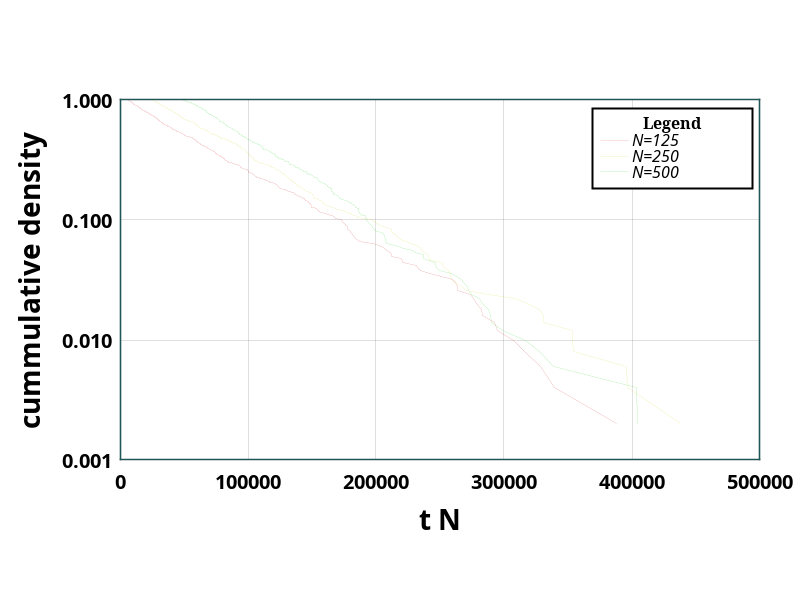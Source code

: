 {
  "sha1": "rzpkzx6ax1065dtmcmwymiesgsh8qp5",
  "insertion": {
    "when": "2024-06-04T17:28:44.493Z",
    "user": "plantuml@gmail.com"
  }
}
@startjcckit(800,600)
data/curves = n125 n250 n500
data/common/y = 1 0.998 0.996 0.994 0.992 0.99 0.988 0.986 0.984 0.982 0.98 0.978 0.976 0.974 0.972 0.97 0.968 0.966 0.964 0.962 0.96 0.958 0.956 0.954 0.952 0.95 0.948 0.946 0.944 0.942 0.94 0.938 0.936 0.934 0.932 0.93 0.928 0.926 0.924 0.922 0.92 0.918 0.916 0.914 0.912 0.91 0.908 0.906 0.904 0.902 0.9 0.898 0.896 0.894 0.892 0.89 0.888 0.886 0.884 0.882 0.88 0.878 0.876 0.874 0.872 0.87 0.868 0.866 0.864 0.862 0.86 0.858 0.856 0.854 0.852 0.85 0.848 0.846 0.844 0.842 0.84 0.838 0.836 0.834 0.832 0.83 0.828 0.826 0.824 0.822 0.82 0.818 0.816 0.814 0.812 0.81 0.808 0.806 0.804 0.802 0.8 0.798 0.796 0.794 0.792 0.79 0.788 0.786 0.784 0.782 0.78 0.778 0.776 0.774 0.772 0.77 0.768 0.766 0.764 0.762 0.76 0.758 0.756 0.754 0.752 0.75 0.748 0.746 0.744 0.742 0.74 0.738 0.736 0.734 0.732 0.73 0.728 0.726 0.724 0.722 0.72 0.718 0.716 0.714 0.712 0.71 0.708 0.706 0.704 0.702 0.7 0.698 0.696 0.694 0.692 0.69 0.688 0.686 0.684 0.682 0.68 0.678 0.676 0.674 0.672 0.67 0.668 0.666 0.664 0.662 0.66 0.658 0.656 0.654 0.652 0.65 0.648 0.646 0.644 0.642 0.64 0.638 0.636 0.634 0.632 0.63 0.628 0.626 0.624 0.622 0.62 0.618 0.616 0.614 0.612 0.61 0.608 0.606 0.604 0.602 0.6 0.598 0.596 0.594 0.592 0.59 0.588 0.586 0.584 0.582 0.58 0.578 0.576 0.574 0.572 0.57 0.568 0.566 0.564 0.562 0.56 0.558 0.556 0.554 0.552 0.55 0.548 0.546 0.544 0.542 0.54 0.538 0.536 0.534 0.532 0.53 0.528 0.526 0.524 0.522 0.52 0.518 0.516 0.514 0.512 0.51 0.508 0.506 0.504 0.502 0.5 0.498 0.496 0.494 0.492 0.49 0.488 0.486 0.484 0.482 0.48 0.478 0.476 0.474 0.472 0.47 0.468 0.466 0.464 0.462 0.46 0.458 0.456 0.454 0.452 0.45 0.448 0.446 0.444 0.442 0.44 0.438 0.436 0.434 0.432 0.43 0.428 0.426 0.424 0.422 0.42 0.418 0.416 0.414 0.412 0.41 0.408 0.406 0.404 0.402 0.4 0.398 0.396 0.394 0.392 0.39 0.388 0.386 0.384 0.382 0.38 0.378 0.376 0.374 0.372 0.37 0.368 0.366 0.364 0.362 0.36 0.358 0.356 0.354 0.352 0.35 0.348 0.346 0.344 0.342 0.34 0.338 0.336 0.334 0.332 0.33 0.328 0.326 0.324 0.322 0.32 0.318 0.316 0.314 0.312 0.31 0.308 0.306 0.304 0.302 0.3 0.298 0.296 0.294 0.292 0.29 0.288 0.286 0.284 0.282 0.28 0.278 0.276 0.274 0.272 0.27 0.268 0.266 0.264 0.262 0.26 0.258 0.256 0.254 0.252 0.25 0.248 0.246 0.244 0.242 0.24 0.238 0.236 0.234 0.232 0.23 0.228 0.226 0.224 0.222 0.22 0.218 0.216 0.214 0.212 0.21 0.208 0.206 0.204 0.202 0.2 0.198 0.196 0.194 0.192 0.19 0.188 0.186 0.184 0.182 0.18 0.178 0.176 0.174 0.172 0.17 0.168 0.166 0.164 0.162 0.16 0.158 0.156 0.154 0.152 0.15 0.148 0.146 0.144 0.142 0.14 0.138 0.136 0.134 0.132 0.13 0.128 0.126 0.124 0.122 0.12 0.118 0.116 0.114 0.112 0.11 0.108 0.106 0.104 0.102 0.1 0.098 0.096 0.094 0.092 0.09 0.088 0.086 0.084 0.082 0.08 0.078 0.076 0.074 0.072 0.07 0.068 0.066 0.064 0.062 0.06 0.058 0.056 0.054 0.052 0.05 0.048 0.046 0.044 0.042 0.04 0.038 0.036 0.034 0.032 0.03 0.028 0.026 0.024 0.022 0.02 0.018 0.016 0.014 0.012 0.01 0.008 0.006 0.004 0.002 
data/n125/ = data/common/
data/n125/title = N=125
data/n125/x = 6584.52 6658.72 6820.14 6853.31 6935.06 6942.07 7038.82 7099.1 7251.71 7407.56 7625.55 7951.12 8215.6 8318.76 8373.33 8382.14 8476.49 8531.61 8636.75 8799.81 8864.75 8892.88 9060.05 9119.1 9420.1 9682.76 9896.38 10068.6 10087.4 10139.5 10270.4 10412.2 10554.8 10592.6 10624 10699.8 10742.2 10820.9 11023 11095.8 11272.4 11324.7 11368.6 11450.8 11479.1 11490.4 11963.6 12053.5 12082.2 12384.4 12486.9 12692.5 12711.2 12975.8 13436.9 13444.5 13614.1 13820.9 13826.5 13849.8 14202.2 14481.5 14566.7 14616.9 15204.5 15393.4 15562 15889.4 15952.8 16008.6 16070.9 16115.5 16224.8 16273 16339.3 16369.9 16574.6 16922.1 17039 17077.9 17101.2 17234.5 17357.1 17453.2 17522.2 17526 17691.2 17801.2 17858.5 18171.2 18282 18373.6 18550.1 18686.5 18721.9 19128.1 19264 19668.6 19777.5 19878 20259.4 20410.1 20680.2 21083 21139 21227.4 21350 21513.9 21561.8 21804.4 21936 21998.9 22036.2 22152.5 22479.6 22725.4 22789.4 22920.1 22935.2 23088.8 23300.4 23497.6 23522.8 23562.9 24151 24707 24719.6 24937.1 24973.4 25607.6 25640.1 25860.1 25906 26118.9 26168.1 26566.4 26607.8 26801.5 26827.1 27079.4 27165.1 27278.3 27597.9 27658.4 27874.4 28044.1 28238.9 28390.4 28540.5 28784.9 29264.4 29442.2 29444 29599.1 29603.8 29846 29968 29983.7 30182.2 30221.2 30224.9 30472.6 30567.9 30819.4 30884.5 30904 31040.4 31050.6 31239.2 31380 31386.9 31798.2 31823.5 32591.1 32716.3 32779.1 32790.5 32910.4 33036.1 33166.2 33341.4 33618 33732.9 33908.9 34002.5 34183.4 34275.8 35255.5 35726 35743.4 35881.8 36526.4 36694.4 36985.1 37089.2 37162.9 37176 37341.5 37390.9 38394.4 38431.5 38733.8 38984.4 39125.9 39539.1 39670 39725.6 39861.5 40219.6 40503.6 40511.2 40585.4 40625.5 40743.8 41267 41481.4 42286 42435.6 42480.9 42555.1 42850 43052.1 43402.9 43588.1 43845.1 43946.9 44161.6 44876.8 45659 45932.4 46131.6 46159.8 46558.8 46634.4 47650.1 48010.1 48540.5 48736 48794.4 48827 49768.1 49839.2 49958.1 50071.6 50126.4 50378.2 50402.4 50670.4 50935 51276.8 51595.4 51658.1 51896.9 53055.6 54138.8 54831.8 54843.2 56788 56834.9 56968 57171.6 57361.5 57374.5 57406.2 57772.4 58007.4 58500 58888.1 58904.6 58963.6 59087.5 59579.5 59823.7 59839.6 60119.6 60184.4 60195.8 60768.1 60822.4 60865.6 61057.9 62001.8 62071.2 62122.4 62733 62842.2 62999.2 63046 63670.2 63881.6 64173.6 64206.9 64406.4 65050.8 65503.2 65636.5 67458.8 67925.4 67934.1 68057.4 68334.4 68497.1 68542.4 68734 69278.2 69865 70188 70372.6 70981.4 71136 71500.4 71703.5 72679.2 73316.2 73475.2 74027 74268.9 74561.5 74563 74738.8 74832.5 75225.9 75488 75629.6 75714.4 75874.1 77396.1 77500.9 77682 78131.8 78184.6 78580.5 79175.5 79439.4 79647.9 80677.1 80751.8 81029.5 81678.1 81774.1 81964.6 81996 82640.6 82953.5 83390.9 83625.2 83676.5 84542 85016.2 86972.4 86984.1 88140.2 88480.9 88785.1 90434.8 90975.8 91634.9 93035.5 93097.6 93741.9 93761.6 94026.4 94155.2 94250 95028.6 95406.8 95695.9 98941.6 99023.4 99527.4 99710.2 100128 100289 100341 100351 100730 101026 102862 102947 103163 104223 104363 105054 105192 106132 106450 106526 108581 109347 109355 110438 112146 113344 113532 115288 116338 116460 116544 119441 120480 120484 122074 122166 123384 123670 123729 124027 124046 125254 125459 127555 129195 129556 132119 133152 133701 135440 135942 136406 136951 139060 139891 140714 142648 142871 144111 144184 144730 145202 146992 147204 147814 148468 149210 149358 149472 149531 151042 153264 154594 155161 155341 157618 160645 162851 164122 166380 166638 167339 168532 172935 173858 174115 175391 176188 176202 177530 177796 177814 179395 180070 180111 181338 182372 183509 184269 186514 187408 197445 200350 204020 206594 208107 211459 211890 212322 220300 220409 221034 231302 232664 234868 241549 251059 260118 262389 263845 263878 274204 275964 278898 282536 282860 292451 294808 307599 316119 328524 339418 388162
data/n250/ = data/common/
data/n250/title = N=250
data/n250/x = 25052.2 25638.8 25638.8 25825 25908 25946.5 25995.8 26043.5 26543.2 26635 26635 26970.5 27097.3 27222.3 27269.8 27402.2 27567.2 27657.8 27701.2 27910.5 27936 28356 28845.2 28847 28875.5 29633.7 29646.5 29817.2 30046.7 30109.8 30327.5 30692 30778.3 31120 31157.5 31173.5 31173.5 31193.2 31496.2 31497.5 31594.8 31716.3 31724.5 31821.7 31821.7 32166.3 32252.7 32296.5 32437.8 32539.2 32551.8 32551.8 32582.5 32698.2 32713.2 32885 32945.8 33165 33459.8 33762.5 34631.8 35017.8 35161 35403.5 35697 35795.8 35835.2 35835.2 35883.2 36091.8 36127.5 36450.5 36450.5 36612.8 37046.8 37094 37298.5 37306.8 37327.8 37460.8 37559.8 37628 37679 37707 37834.2 38792.2 39170.8 39201.5 39461 39652.5 39747.2 40086.2 40218.5 40448.5 40549.8 40758.8 40758.8 40824 41041.2 41130.8 41212.8 41798.8 41851.8 41968.2 41968.2 42371.8 42410.8 43061 43341.2 43341.2 43537.2 43639 44051.2 44084.5 44351.8 44356.2 44356.2 44451.5 44664.8 44702 44760.8 44760.8 45075.5 45277 45277 45661.2 45908.5 45967 45967 46021 46345.8 46427.8 46550.2 46633.2 46832.2 46922 46948.8 47070 47113.8 47124 47153.2 47186 47987 48121.2 48143.5 48143.5 48643.2 48692.8 48748 48870.5 49153.8 49393.8 49720.5 50056 50317 50335 50525.5 50740.5 51830.2 51830.2 51957.2 52037.5 52050.5 52811.5 53150 53162 53254 54169 54200.5 54236.5 54286.5 56452.5 56973 57596 57691 57897 58056.5 58056.5 58108.8 58248.2 58252 58568 58612 58651.5 58651.5 59021 59221.5 59335.2 59341.5 59550.3 59644.2 59648.7 59663 60081 60225 60225 60225.8 60378.2 60424.5 60760.5 61077.5 61151 61331.2 61834.2 61941.8 61941.8 62065.5 62182.5 62861.5 63185 63691.5 64130 64421 64776.8 65450.5 65461.2 65635.2 66175 66494 66836.5 66868 66937.2 66937.2 67735.2 68008.2 68162.5 68532.5 68752.5 68978.8 69343.5 69700 70064 70083.2 70311.2 70311.2 70746 70893 71088.8 71738.2 72107.5 72163.5 72828 73894.5 73966.5 74595.8 74877.8 75251.8 75507.5 75681.2 75756.2 76808.8 76925.8 77261 77390 77390 77413.8 78120 78120 78334.2 78497 78875.8 79489.2 79979.8 82448.8 82502.5 82997.8 83109 83127.8 83709 83795.8 83804 85237.8 85851.5 85851.5 86295 86329 87062 87317.2 88189.5 88292.5 88340.8 88738.8 89554.2 89620.5 89870 90058 91497 91516.2 91650.8 91701.8 91729.2 92481.2 92500.5 92500.5 92685.5 93415 94102 94184.2 94322.5 94322.5 94338 94905 95149.2 96240.8 96577 97082 97315 97429.5 97479.5 97858.5 97895.8 98029.5 98421.5 98571.2 98683.8 98726.2 98959 99275 99713.2 99954 100318 100318 100364 100605 100621 100790 101192 101487 101641 101965 102144 102144 102676 102861 103764 104132 104176 104223 104470 104622 104635 105018 105018 105653 106433 106717 107073 107092 108392 109042 109456 110101 112154 112334 112745 113852 114175 114951 116569 117390 117736 118561 118564 119572 120399 120736 120767 121349 121843 122798 124216 124216 125102 125339 125668 125853 125985 126747 127548 127900 128823 129360 129499 129646 130097 130435 130594 130866 131167 131288 132282 133090 133361 133480 134607 134862 135476 135606 136163 136510 137384 138494 138496 138652 138900 140989 141739 142081 142873 142873 143608 144519 145308 145698 146165 147667 149006 149836 150104 150566 150850 151294 151382 151390 151441 153752 155411 156040 157726 157871 157972 157972 158720 160244 161355 163418 166184 166813 168204 168780 173618 176116 176720 180520 180520 183256 183261 185390 185506 191729 196789 198520 198520 200852 200979 203843 205418 208688 211767 211767 211996 212978 214748 216433 216433 218648 220455 224911 226875 229851 233359 234637 235389 237872 240108 241354 241507 242013 251628 251718 253265 256252 257930 258578 258860 261682 267112 270638 287892 308308 318640 328082 331238 331238 353222 353222 354208 395480 396610 438023 
data/n500/ = data/common/
data/n500/title = N=500
data/n500/x = 49094.1 49391.8 50160 50165 50166 50494 50718.5 50839 50943.5 51286 51432.5 51643.5 51709.5 51933.5 51945 52099.5 52610 52784 53004 53182.5 53509.5 53904.5 54030 54205.5 54770 55134.5 55334 55526 55545 55808 55809 55858 56267.5 56276 56367.5 57282 57379 57621 57931 58015 58089.5 58116 58176.5 58222.5 58808 58921 58941.5 58942 58963 58972.5 59128.5 59723 60013.5 60449 60604 60641 60673 61019 61040 61154.5 61177.5 61393.5 61463 61792.5 61880 62183.5 62738 62908.5 63089 63233.5 63268.5 63347 63420.5 63481.5 63591.5 63775 63893 64037.5 64132.5 64201 64371.5 64437.5 65012.5 65040 65601.5 65606.5 66157 66218.5 66368.5 66533 66544 66630 66767.5 66948.5 67173 67233.5 67400 67456 67523.5 67640.5 67682.5 67706.5 67731 67775.5 67802 67805 67845 67956 68094 68114 68181.5 69002 69069.5 69104 69138 69673 69930.5 70051 70083 70360.5 70454.5 70742 70926 70941 71429.5 71572 71832.5 71914 71941 72340.5 72503 72526 72652 73081 73239 73284.5 73320.5 73340.5 73347 73511.5 74233 74321 74501 74582 74586 74916.5 75170 75215 75718 76124.5 76208.5 76410 76452 76569.5 76664.5 76925.5 77139.5 77141.5 77322 77326 77601 77683.5 77743.5 77830 77842 77980.5 78021.5 78642.5 78882.5 79122.5 79312 79587 79764.5 79959 80180 80197.5 80240.5 80425.5 80598.5 80827 81302 81315 81346.5 81609 81903.5 82190.5 82387.5 82403.5 82414.5 82589.5 82606 82657 83431 83525 83802 83839 83923 84036.5 84498 84895 84997.5 85028.5 85061 85654 85828 86379.5 86573.5 86706 87186 87403.5 87755.5 87923 87961.5 87962 88016 88232.5 88271 88722 88758 89082.5 89207.5 89479 89773.5 90427 90495.5 90711 90724.5 90861 91822 92147 92294.5 92355 92372 92455 92547.5 92681.5 92688.5 92845.5 93225.5 93638 93709.5 93803 94367 94582 94678 95133.5 95464.5 95626 95659 96033 96055 96154.5 96487.5 96578.5 97162.5 97495 97552 97800.5 98543 98671.5 98691 98923 98943 99100.5 99930 100406 100479 101054 101306 101396 101416 101509 102133 102636 102735 102964 103436 103802 104606 104690 105235 105622 106101 106212 106430 107276 107306 107351 107471 109114 109222 109970 110000 110147 110235 110875 111023 111121 111221 111354 111429 111452 111744 111820 111934 111944 112742 114299 114794 115475 115649 116262 116347 116549 116933 117404 117570 117836 118420 118492 119243 119268 120464 120808 120847 121142 121618 121622 121720 121768 121780 122132 122664 123127 123312 123704 124034 124210 125836 126004 126428 127772 128310 128414 128653 128674 128864 131416 131562 131904 132002 132271 132277 132402 132760 133398 134191 135282 135951 136234 136774 136837 137418 137500 139267 139288 139380 140915 141543 141924 142461 143054 143334 144342 145360 145521 145810 146082 147390 147534 147588 148465 150082 150361 151379 151465 151601 152950 153142 154119 154271 154429 154583 154914 154926 156023 156912 157406 157874 158879 159981 160314 160430 161928 162374 162452 162612 164499 164560 164992 165160 165228 165376 165520 165848 165867 166465 166900 166954 168166 169990 170978 170998 171496 171813 172374 173904 176719 176923 177456 179998 180106 181164 181355 183188 183916 184131 184288 186048 186100 186222 186563 187229 187275 188377 188684 191733 191994 191996 192236 192444 193476 193831 195220 195590 196462 197422 197602 199020 199430 200722 204893 206007 206274 207018 207046 207712 207782 208444 211845 217766 221461 229524 230445 236852 236868 237259 241396 246234 246825 247440 249988 258617 262804 266440 268499 271422 272214 274497 280956 282820 287580 289210 290615 298834 317064 327739 338469 403420 404686 
background = 0xffffff
defaultCoordinateSystem/grid = true
defaultCoordinateSystem/ticLength = 0
defaultCoordinateSystem/ticLabelAttributes/fontSize = 0.025
defaultCoordinateSystem/ticLabelAttributes/fontStyle = bold
defaultCoordinateSystem/axisAttributes/lineColor = 255
defaultCoordinateSystem/axisAttributes/lineThickness = 0.002
defaultCoordinateSystem/axisLabelAttributes/fontSize = 0.035
defaultCoordinateSystem/axisLabelAttributes/fontStyle = bold
plot/coordinateSystem/xAxis/ = defaultCoordinateSystem/
plot/coordinateSystem/xAxis/minimum = 0
plot/coordinateSystem/xAxis/maximum = 500000
plot/coordinateSystem/xAxis/axisLabel = t N
plot/coordinateSystem/xAxis/ticLabelFormat = %d
plot/coordinateSystem/yAxis/ = defaultCoordinateSystem/
plot/coordinateSystem/yAxis/minimum = 0.001
plot/coordinateSystem/yAxis/maximum = 1
plot/coordinateSystem/yAxis/logScale = true
plot/coordinateSystem/yAxis/axisLabel = cummulative density
plot/coordinateSystem/yAxis/ticLabelFormat = %0.3f
plot/legend/boxAttributes/fillColor = 0xe0ffff
plot/legend/boxAttributes/lineThickness = 0.0025
plot/legend/titleAttributes/fontName = Serif
plot/legend/titleAttributes/fontStyle = bold
plot/legend/titleAttributes/fontSize = 0.02
plot/legend/curveTitleAttributes/fontStyle = italic
plot/legend/curveTitleAttributes/fontSize = 0.02
@endjcckit
